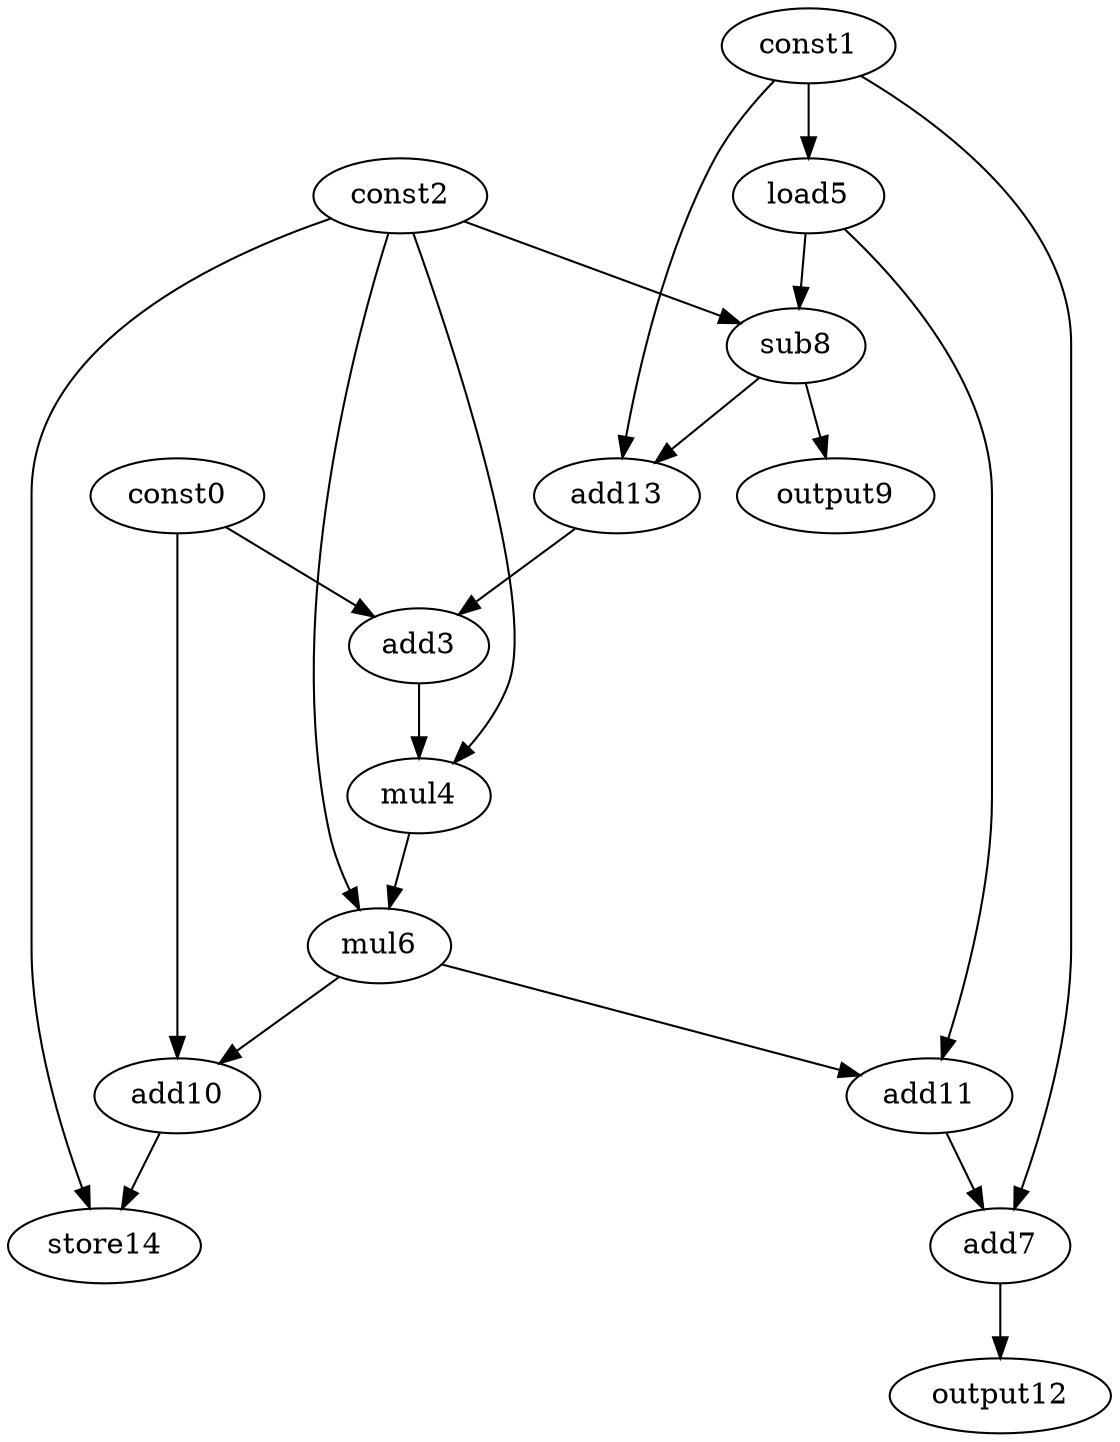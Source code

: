 digraph G { 
const0[opcode=const]; 
const1[opcode=const]; 
const2[opcode=const]; 
add3[opcode=add]; 
mul4[opcode=mul]; 
load5[opcode=load]; 
mul6[opcode=mul]; 
add7[opcode=add]; 
sub8[opcode=sub]; 
output9[opcode=output]; 
add10[opcode=add]; 
add11[opcode=add]; 
output12[opcode=output]; 
add13[opcode=add]; 
store14[opcode=store]; 
const1->load5[operand=0];
const2->sub8[operand=0];
load5->sub8[operand=1];
sub8->output9[operand=0];
sub8->add13[operand=0];
const1->add13[operand=1];
const0->add3[operand=0];
add13->add3[operand=1];
const2->mul4[operand=0];
add3->mul4[operand=1];
const2->mul6[operand=0];
mul4->mul6[operand=1];
const0->add10[operand=0];
mul6->add10[operand=1];
load5->add11[operand=0];
mul6->add11[operand=1];
const1->add7[operand=0];
add11->add7[operand=1];
const2->store14[operand=0];
add10->store14[operand=1];
add7->output12[operand=0];
}
